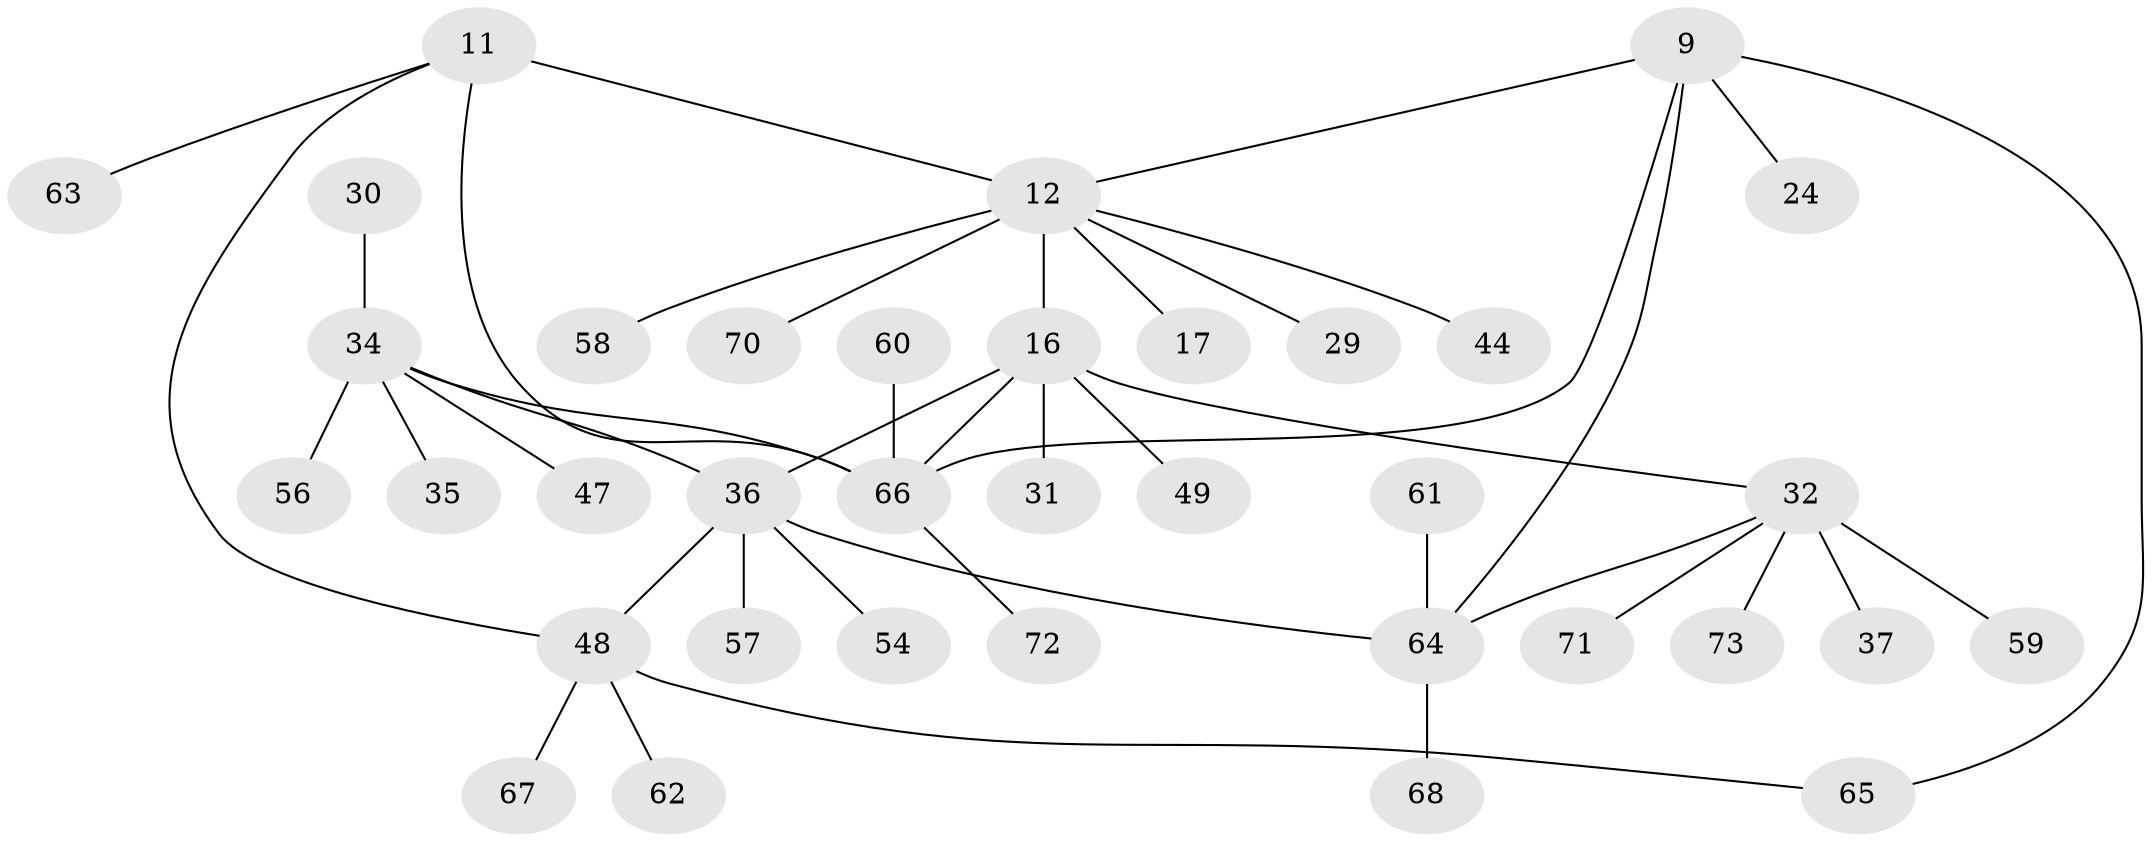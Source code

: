 // original degree distribution, {5: 0.0684931506849315, 7: 0.0273972602739726, 9: 0.0273972602739726, 4: 0.0410958904109589, 6: 0.0273972602739726, 3: 0.0547945205479452, 10: 0.0136986301369863, 2: 0.1780821917808219, 1: 0.5616438356164384}
// Generated by graph-tools (version 1.1) at 2025/55/03/09/25 04:55:57]
// undirected, 36 vertices, 42 edges
graph export_dot {
graph [start="1"]
  node [color=gray90,style=filled];
  9;
  11 [super="+10"];
  12;
  16 [super="+15"];
  17;
  24;
  29;
  30;
  31;
  32 [super="+13+22"];
  34 [super="+4+20"];
  35;
  36 [super="+18+2"];
  37;
  44;
  47 [super="+19"];
  48 [super="+43+3"];
  49;
  54 [super="+39"];
  56 [super="+21+33"];
  57;
  58 [super="+50"];
  59;
  60;
  61;
  62;
  63 [super="+55"];
  64 [super="+8+26"];
  65;
  66 [super="+6+46"];
  67;
  68 [super="+53"];
  70 [super="+69"];
  71;
  72;
  73 [super="+41"];
  9 -- 12;
  9 -- 24;
  9 -- 65;
  9 -- 66;
  9 -- 64 [weight=2];
  11 -- 12 [weight=2];
  11 -- 63;
  11 -- 66;
  11 -- 48;
  12 -- 16 [weight=2];
  12 -- 17;
  12 -- 29;
  12 -- 44;
  12 -- 58;
  12 -- 70;
  16 -- 49;
  16 -- 31;
  16 -- 66;
  16 -- 32 [weight=2];
  16 -- 36;
  30 -- 34;
  32 -- 37;
  32 -- 71;
  32 -- 73;
  32 -- 59;
  32 -- 64;
  34 -- 35;
  34 -- 47;
  34 -- 56;
  34 -- 66 [weight=2];
  34 -- 36;
  36 -- 64;
  36 -- 54;
  36 -- 57;
  36 -- 48 [weight=2];
  48 -- 65;
  48 -- 67;
  48 -- 62;
  60 -- 66;
  61 -- 64;
  64 -- 68;
  66 -- 72;
}
